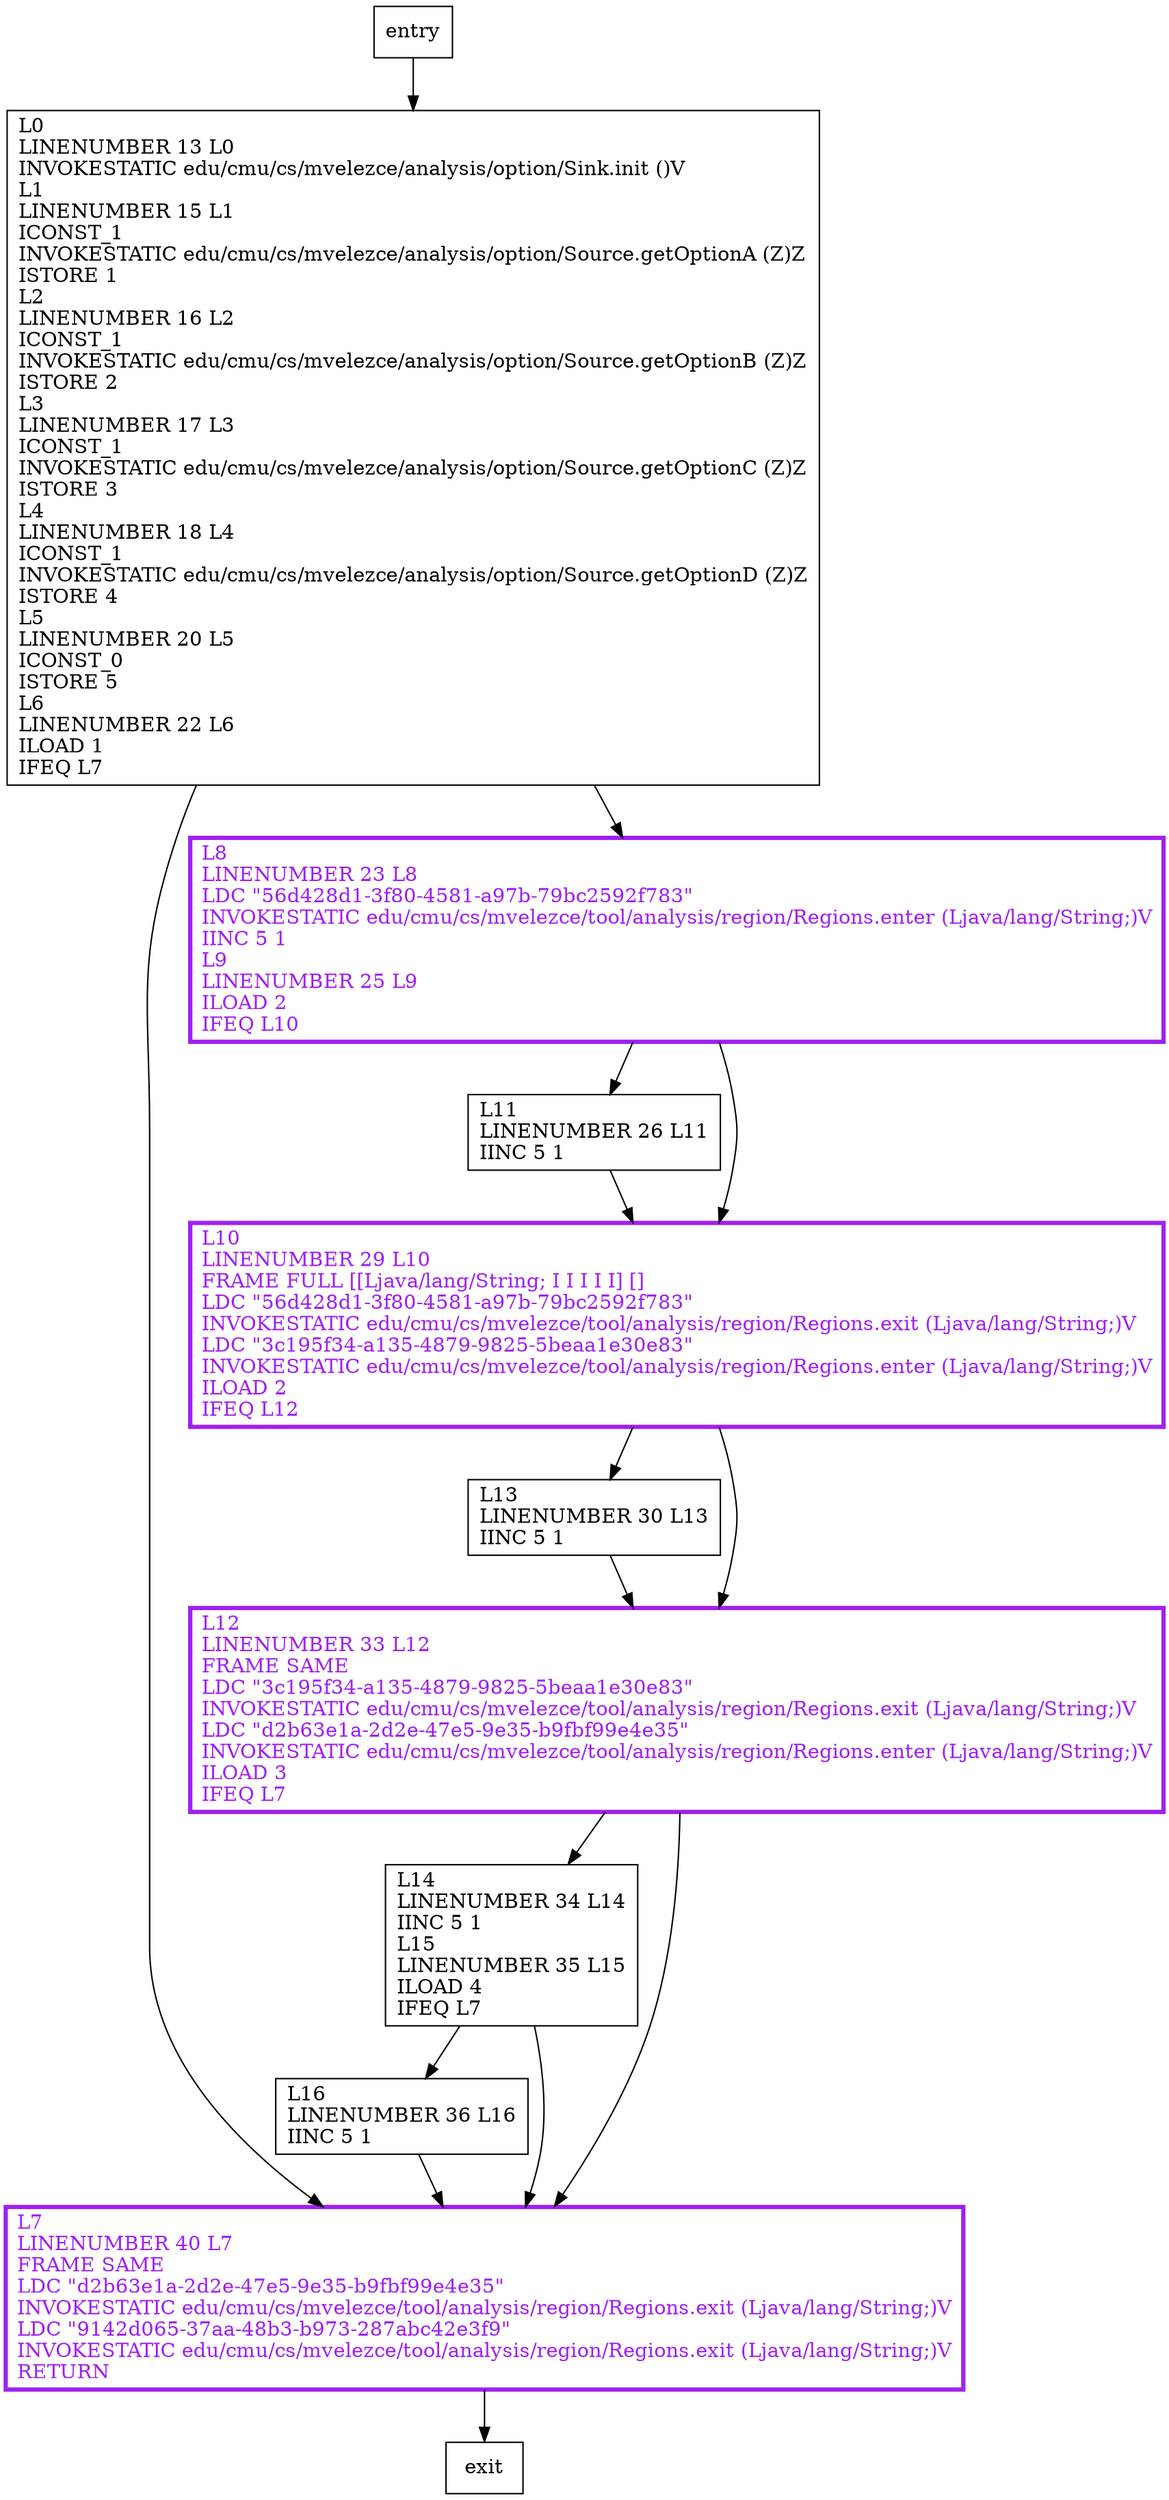 digraph main {
node [shape=record];
1325056130 [label="L0\lLINENUMBER 13 L0\lINVOKESTATIC edu/cmu/cs/mvelezce/analysis/option/Sink.init ()V\lL1\lLINENUMBER 15 L1\lICONST_1\lINVOKESTATIC edu/cmu/cs/mvelezce/analysis/option/Source.getOptionA (Z)Z\lISTORE 1\lL2\lLINENUMBER 16 L2\lICONST_1\lINVOKESTATIC edu/cmu/cs/mvelezce/analysis/option/Source.getOptionB (Z)Z\lISTORE 2\lL3\lLINENUMBER 17 L3\lICONST_1\lINVOKESTATIC edu/cmu/cs/mvelezce/analysis/option/Source.getOptionC (Z)Z\lISTORE 3\lL4\lLINENUMBER 18 L4\lICONST_1\lINVOKESTATIC edu/cmu/cs/mvelezce/analysis/option/Source.getOptionD (Z)Z\lISTORE 4\lL5\lLINENUMBER 20 L5\lICONST_0\lISTORE 5\lL6\lLINENUMBER 22 L6\lILOAD 1\lIFEQ L7\l"];
1424082571 [label="L16\lLINENUMBER 36 L16\lIINC 5 1\l"];
120478350 [label="L14\lLINENUMBER 34 L14\lIINC 5 1\lL15\lLINENUMBER 35 L15\lILOAD 4\lIFEQ L7\l"];
194707680 [label="L11\lLINENUMBER 26 L11\lIINC 5 1\l"];
2102368942 [label="L13\lLINENUMBER 30 L13\lIINC 5 1\l"];
1809194904 [label="L7\lLINENUMBER 40 L7\lFRAME SAME\lLDC \"d2b63e1a-2d2e-47e5-9e35-b9fbf99e4e35\"\lINVOKESTATIC edu/cmu/cs/mvelezce/tool/analysis/region/Regions.exit (Ljava/lang/String;)V\lLDC \"9142d065-37aa-48b3-b973-287abc42e3f9\"\lINVOKESTATIC edu/cmu/cs/mvelezce/tool/analysis/region/Regions.exit (Ljava/lang/String;)V\lRETURN\l"];
1349182676 [label="L12\lLINENUMBER 33 L12\lFRAME SAME\lLDC \"3c195f34-a135-4879-9825-5beaa1e30e83\"\lINVOKESTATIC edu/cmu/cs/mvelezce/tool/analysis/region/Regions.exit (Ljava/lang/String;)V\lLDC \"d2b63e1a-2d2e-47e5-9e35-b9fbf99e4e35\"\lINVOKESTATIC edu/cmu/cs/mvelezce/tool/analysis/region/Regions.enter (Ljava/lang/String;)V\lILOAD 3\lIFEQ L7\l"];
335359181 [label="L10\lLINENUMBER 29 L10\lFRAME FULL [[Ljava/lang/String; I I I I I] []\lLDC \"56d428d1-3f80-4581-a97b-79bc2592f783\"\lINVOKESTATIC edu/cmu/cs/mvelezce/tool/analysis/region/Regions.exit (Ljava/lang/String;)V\lLDC \"3c195f34-a135-4879-9825-5beaa1e30e83\"\lINVOKESTATIC edu/cmu/cs/mvelezce/tool/analysis/region/Regions.enter (Ljava/lang/String;)V\lILOAD 2\lIFEQ L12\l"];
1219273867 [label="L8\lLINENUMBER 23 L8\lLDC \"56d428d1-3f80-4581-a97b-79bc2592f783\"\lINVOKESTATIC edu/cmu/cs/mvelezce/tool/analysis/region/Regions.enter (Ljava/lang/String;)V\lIINC 5 1\lL9\lLINENUMBER 25 L9\lILOAD 2\lIFEQ L10\l"];
entry;
exit;
1325056130 -> 1809194904;
1325056130 -> 1219273867;
entry -> 1325056130;
1424082571 -> 1809194904;
120478350 -> 1424082571;
120478350 -> 1809194904;
194707680 -> 335359181;
2102368942 -> 1349182676;
1809194904 -> exit;
1349182676 -> 120478350;
1349182676 -> 1809194904;
335359181 -> 2102368942;
335359181 -> 1349182676;
1219273867 -> 194707680;
1219273867 -> 335359181;
1809194904[fontcolor="purple", penwidth=3, color="purple"];
1349182676[fontcolor="purple", penwidth=3, color="purple"];
335359181[fontcolor="purple", penwidth=3, color="purple"];
1219273867[fontcolor="purple", penwidth=3, color="purple"];
}
